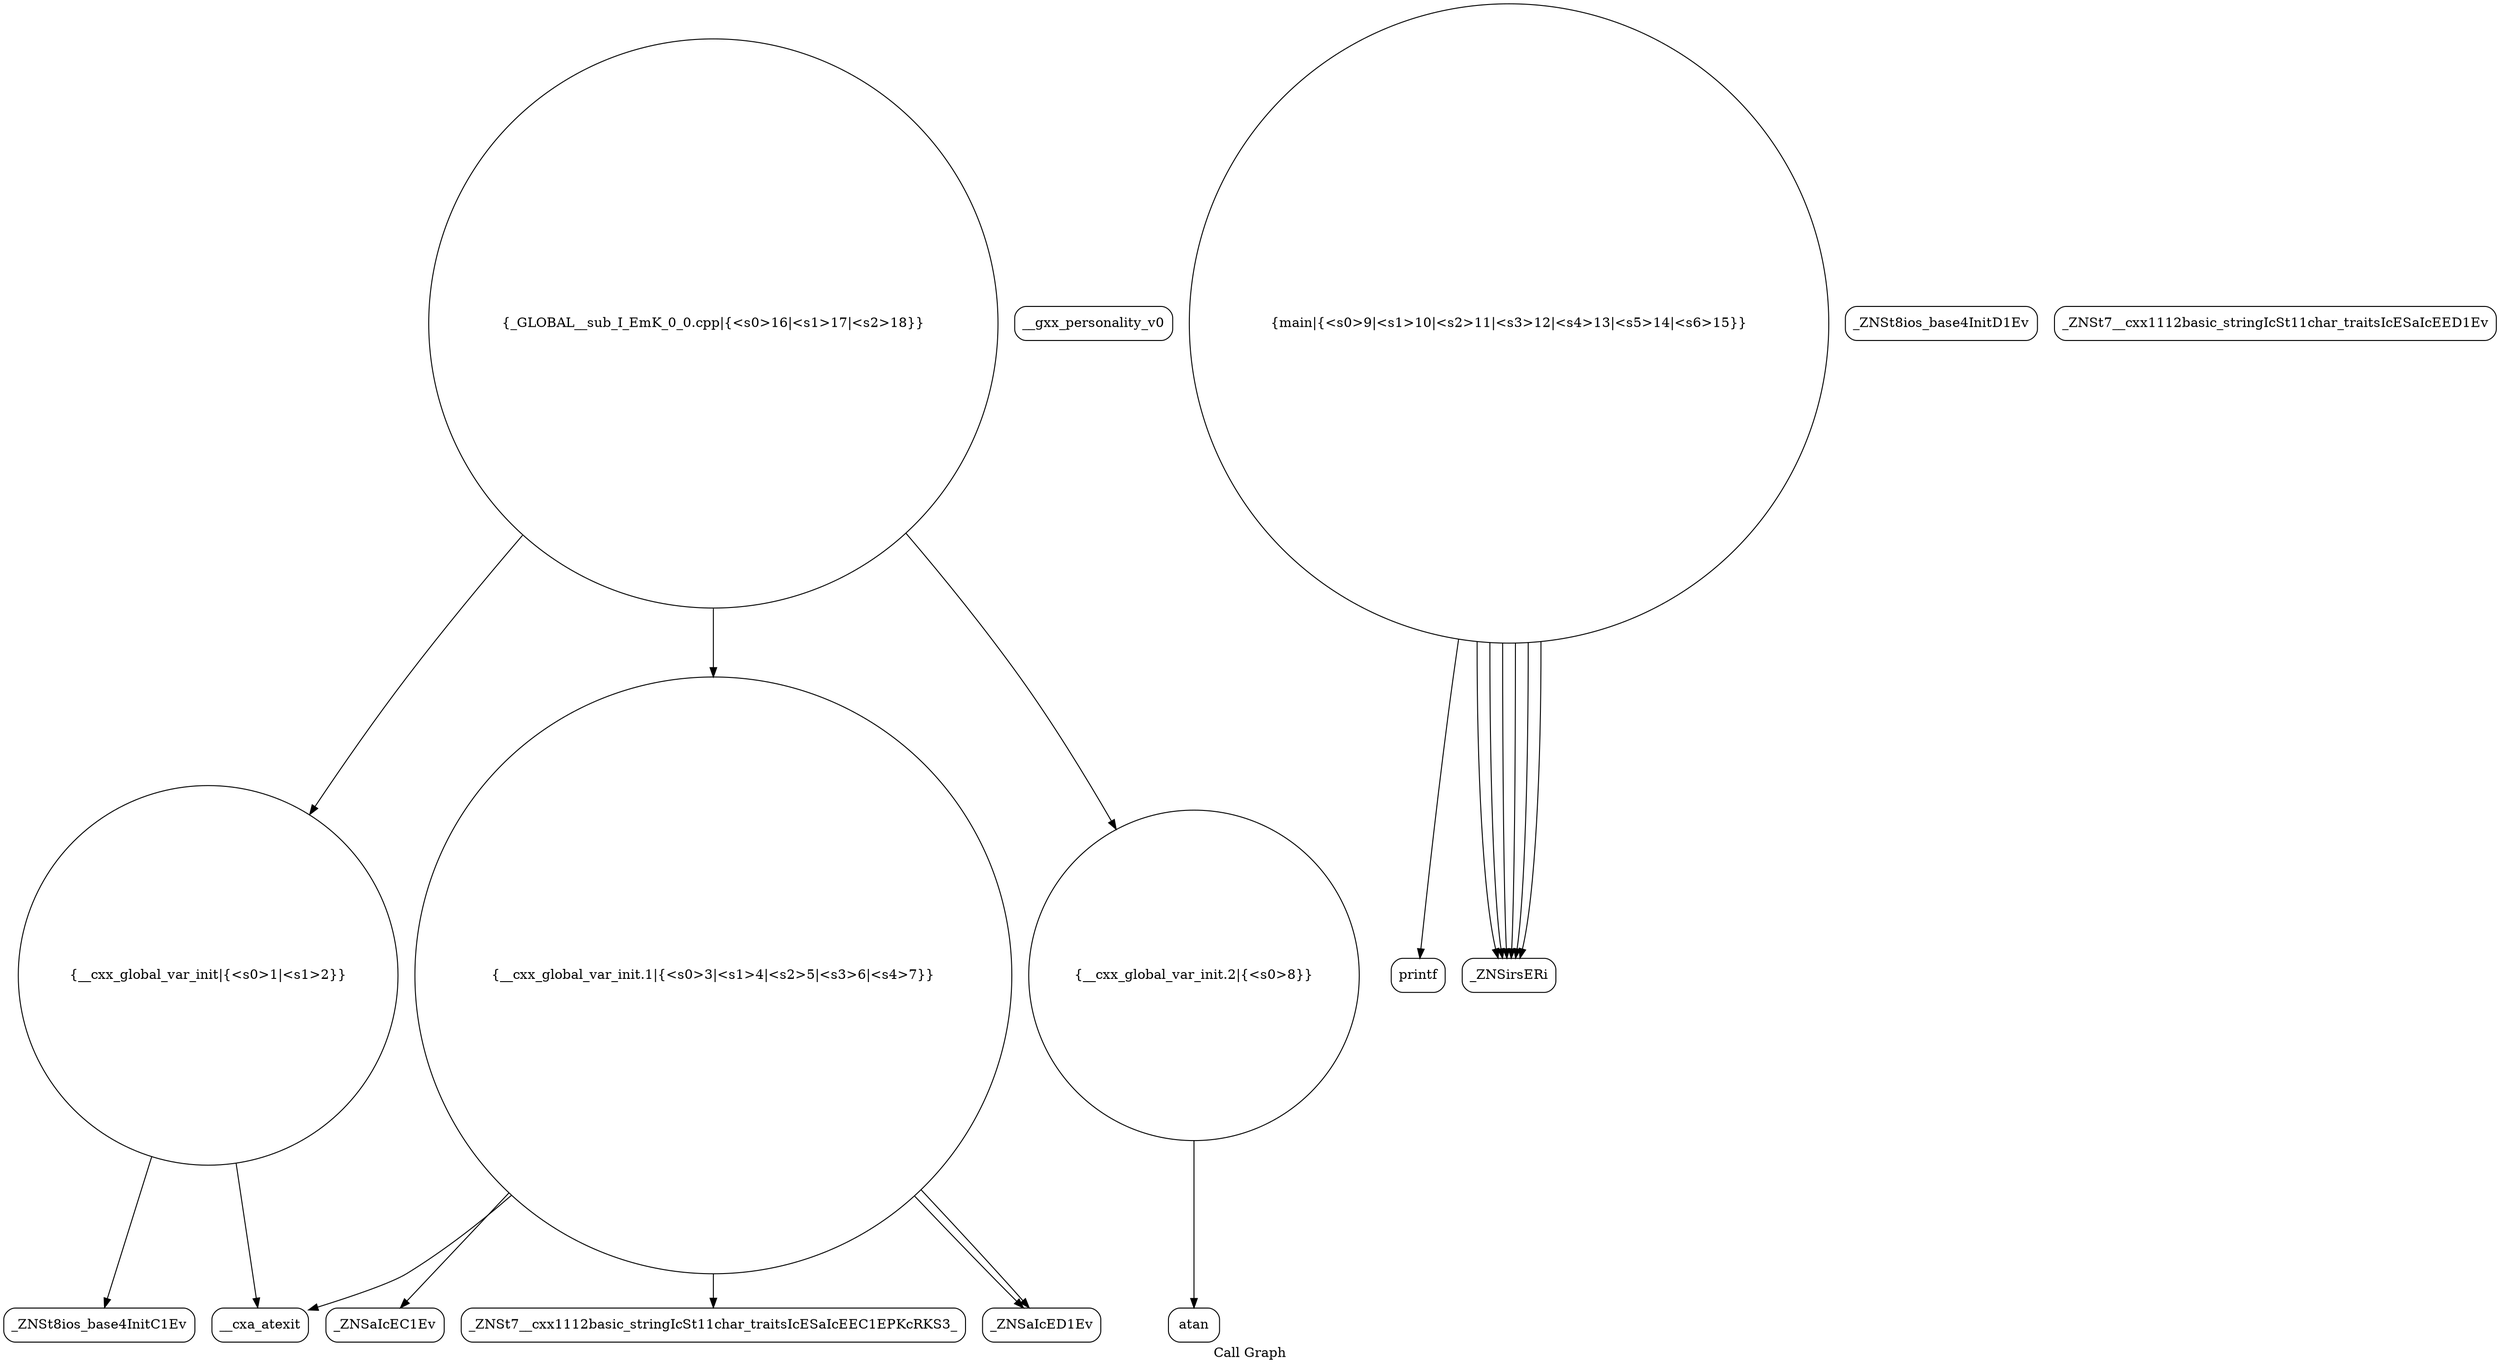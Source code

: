 digraph "Call Graph" {
	label="Call Graph";

	Node0x55ee4f569440 [shape=record,shape=circle,label="{__cxx_global_var_init|{<s0>1|<s1>2}}"];
	Node0x55ee4f569440:s0 -> Node0x55ee4f5698d0[color=black];
	Node0x55ee4f569440:s1 -> Node0x55ee4f5699d0[color=black];
	Node0x55ee4f569bd0 [shape=record,shape=Mrecord,label="{__gxx_personality_v0}"];
	Node0x55ee4f569f50 [shape=record,shape=Mrecord,label="{printf}"];
	Node0x55ee4f569950 [shape=record,shape=Mrecord,label="{_ZNSt8ios_base4InitD1Ev}"];
	Node0x55ee4f569cd0 [shape=record,shape=Mrecord,label="{_ZNSt7__cxx1112basic_stringIcSt11char_traitsIcESaIcEED1Ev}"];
	Node0x55ee4f569a50 [shape=record,shape=circle,label="{__cxx_global_var_init.1|{<s0>3|<s1>4|<s2>5|<s3>6|<s4>7}}"];
	Node0x55ee4f569a50:s0 -> Node0x55ee4f569ad0[color=black];
	Node0x55ee4f569a50:s1 -> Node0x55ee4f569b50[color=black];
	Node0x55ee4f569a50:s2 -> Node0x55ee4f569c50[color=black];
	Node0x55ee4f569a50:s3 -> Node0x55ee4f5699d0[color=black];
	Node0x55ee4f569a50:s4 -> Node0x55ee4f569c50[color=black];
	Node0x55ee4f569dd0 [shape=record,shape=Mrecord,label="{atan}"];
	Node0x55ee4f569b50 [shape=record,shape=Mrecord,label="{_ZNSt7__cxx1112basic_stringIcSt11char_traitsIcESaIcEEC1EPKcRKS3_}"];
	Node0x55ee4f569ed0 [shape=record,shape=Mrecord,label="{_ZNSirsERi}"];
	Node0x55ee4f5698d0 [shape=record,shape=Mrecord,label="{_ZNSt8ios_base4InitC1Ev}"];
	Node0x55ee4f569c50 [shape=record,shape=Mrecord,label="{_ZNSaIcED1Ev}"];
	Node0x55ee4f569fd0 [shape=record,shape=circle,label="{_GLOBAL__sub_I_EmK_0_0.cpp|{<s0>16|<s1>17|<s2>18}}"];
	Node0x55ee4f569fd0:s0 -> Node0x55ee4f569440[color=black];
	Node0x55ee4f569fd0:s1 -> Node0x55ee4f569a50[color=black];
	Node0x55ee4f569fd0:s2 -> Node0x55ee4f569d50[color=black];
	Node0x55ee4f5699d0 [shape=record,shape=Mrecord,label="{__cxa_atexit}"];
	Node0x55ee4f569d50 [shape=record,shape=circle,label="{__cxx_global_var_init.2|{<s0>8}}"];
	Node0x55ee4f569d50:s0 -> Node0x55ee4f569dd0[color=black];
	Node0x55ee4f569ad0 [shape=record,shape=Mrecord,label="{_ZNSaIcEC1Ev}"];
	Node0x55ee4f569e50 [shape=record,shape=circle,label="{main|{<s0>9|<s1>10|<s2>11|<s3>12|<s4>13|<s5>14|<s6>15}}"];
	Node0x55ee4f569e50:s0 -> Node0x55ee4f569ed0[color=black];
	Node0x55ee4f569e50:s1 -> Node0x55ee4f569ed0[color=black];
	Node0x55ee4f569e50:s2 -> Node0x55ee4f569ed0[color=black];
	Node0x55ee4f569e50:s3 -> Node0x55ee4f569ed0[color=black];
	Node0x55ee4f569e50:s4 -> Node0x55ee4f569ed0[color=black];
	Node0x55ee4f569e50:s5 -> Node0x55ee4f569ed0[color=black];
	Node0x55ee4f569e50:s6 -> Node0x55ee4f569f50[color=black];
}
